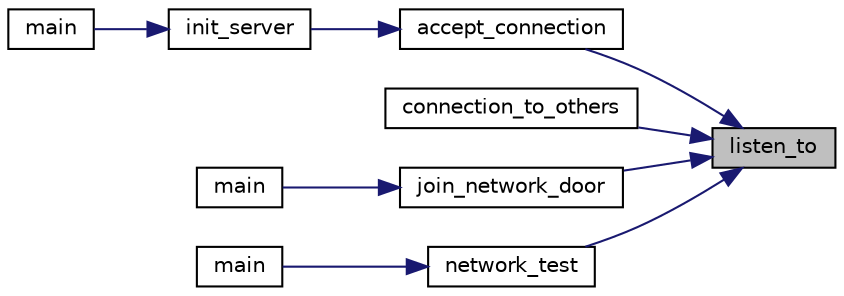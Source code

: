 digraph "listen_to"
{
 // LATEX_PDF_SIZE
  edge [fontname="Helvetica",fontsize="10",labelfontname="Helvetica",labelfontsize="10"];
  node [fontname="Helvetica",fontsize="10",shape=record];
  rankdir="RL";
  Node1 [label="listen_to",height=0.2,width=0.4,color="black", fillcolor="grey75", style="filled", fontcolor="black",tooltip="Tries to connect to the peer-to-peer network via a node in the Node structure."];
  Node1 -> Node2 [dir="back",color="midnightblue",fontsize="10",style="solid",fontname="Helvetica"];
  Node2 [label="accept_connection",height=0.2,width=0.4,color="black", fillcolor="white", style="filled",URL="$server_8c.html#a51b8c8c4c2582cc90f8155bd9eaab4c0",tooltip=" "];
  Node2 -> Node3 [dir="back",color="midnightblue",fontsize="10",style="solid",fontname="Helvetica"];
  Node3 [label="init_server",height=0.2,width=0.4,color="black", fillcolor="white", style="filled",URL="$server_8c.html#a10fb306879537348fffef6ae68f70640",tooltip="Launches a server instance, connected to the peer-to-peer network 'hostname'."];
  Node3 -> Node4 [dir="back",color="midnightblue",fontsize="10",style="solid",fontname="Helvetica"];
  Node4 [label="main",height=0.2,width=0.4,color="black", fillcolor="white", style="filled",URL="$serverdoor_8c.html#ae66f6b31b5ad750f1fe042a706a4e3d4",tooltip=" "];
  Node1 -> Node5 [dir="back",color="midnightblue",fontsize="10",style="solid",fontname="Helvetica"];
  Node5 [label="connection_to_others",height=0.2,width=0.4,color="black", fillcolor="white", style="filled",URL="$atrier_8c.html#ab7126685bb9b5dc07de54dbb8a8ba89d",tooltip=" "];
  Node1 -> Node6 [dir="back",color="midnightblue",fontsize="10",style="solid",fontname="Helvetica"];
  Node6 [label="join_network_door",height=0.2,width=0.4,color="black", fillcolor="white", style="filled",URL="$atrier_8c.html#a4bc5d82e85996fecc53fe3e97c2a7b98",tooltip=" "];
  Node6 -> Node7 [dir="back",color="midnightblue",fontsize="10",style="solid",fontname="Helvetica"];
  Node7 [label="main",height=0.2,width=0.4,color="black", fillcolor="white", style="filled",URL="$client_8c.html#a3c04138a5bfe5d72780bb7e82a18e627",tooltip=" "];
  Node1 -> Node8 [dir="back",color="midnightblue",fontsize="10",style="solid",fontname="Helvetica"];
  Node8 [label="network_test",height=0.2,width=0.4,color="black", fillcolor="white", style="filled",URL="$client__test_8c.html#ade76ed0fdf28b393fbdc89e611688256",tooltip=" "];
  Node8 -> Node9 [dir="back",color="midnightblue",fontsize="10",style="solid",fontname="Helvetica"];
  Node9 [label="main",height=0.2,width=0.4,color="black", fillcolor="white", style="filled",URL="$unit__testing_8c.html#ae66f6b31b5ad750f1fe042a706a4e3d4",tooltip=" "];
}
